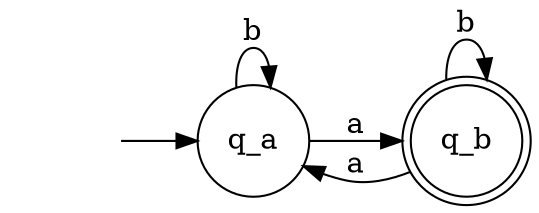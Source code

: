 digraph automata {
    rankdir=LR;
    node [shape=circle];
    edge [style=">=stealth',shorten >=1pt"];
    q_a -> q_b [label="a"];
    q_b -> q_a [label="a"];
    q_b -> q_b [label="b"];
    q_a -> q_a [label="b"];
    start [shape=plaintext,label=" "];
    q_b [shape=doublecircle];
    start->q_a;
}
